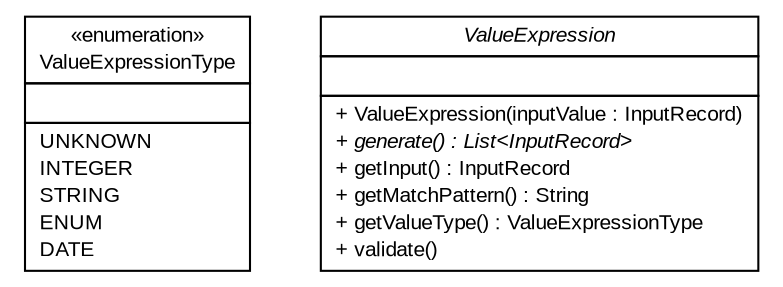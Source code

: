 #!/usr/local/bin/dot
#
# Class diagram 
# Generated by UMLGraph version R5_6 (http://www.umlgraph.org/)
#

digraph G {
	edge [fontname="arial",fontsize=10,labelfontname="arial",labelfontsize=10];
	node [fontname="arial",fontsize=10,shape=plaintext];
	nodesep=0.25;
	ranksep=0.5;
	// com.github.mkolisnyk.aerial.expressions.ValueExpressionType
	c612 [label=<<table title="com.github.mkolisnyk.aerial.expressions.ValueExpressionType" border="0" cellborder="1" cellspacing="0" cellpadding="2" port="p" href="./ValueExpressionType.html">
		<tr><td><table border="0" cellspacing="0" cellpadding="1">
<tr><td align="center" balign="center"> &#171;enumeration&#187; </td></tr>
<tr><td align="center" balign="center"> ValueExpressionType </td></tr>
		</table></td></tr>
		<tr><td><table border="0" cellspacing="0" cellpadding="1">
<tr><td align="left" balign="left">  </td></tr>
		</table></td></tr>
		<tr><td><table border="0" cellspacing="0" cellpadding="1">
<tr><td align="left" balign="left"> UNKNOWN </td></tr>
<tr><td align="left" balign="left"> INTEGER </td></tr>
<tr><td align="left" balign="left"> STRING </td></tr>
<tr><td align="left" balign="left"> ENUM </td></tr>
<tr><td align="left" balign="left"> DATE </td></tr>
		</table></td></tr>
		</table>>, URL="./ValueExpressionType.html", fontname="arial", fontcolor="black", fontsize=10.0];
	// com.github.mkolisnyk.aerial.expressions.ValueExpression
	c613 [label=<<table title="com.github.mkolisnyk.aerial.expressions.ValueExpression" border="0" cellborder="1" cellspacing="0" cellpadding="2" port="p" href="./ValueExpression.html">
		<tr><td><table border="0" cellspacing="0" cellpadding="1">
<tr><td align="center" balign="center"><font face="arial italic"> ValueExpression </font></td></tr>
		</table></td></tr>
		<tr><td><table border="0" cellspacing="0" cellpadding="1">
<tr><td align="left" balign="left">  </td></tr>
		</table></td></tr>
		<tr><td><table border="0" cellspacing="0" cellpadding="1">
<tr><td align="left" balign="left"> + ValueExpression(inputValue : InputRecord) </td></tr>
<tr><td align="left" balign="left"><font face="arial italic" point-size="10.0"> + generate() : List&lt;InputRecord&gt; </font></td></tr>
<tr><td align="left" balign="left"> + getInput() : InputRecord </td></tr>
<tr><td align="left" balign="left"> + getMatchPattern() : String </td></tr>
<tr><td align="left" balign="left"> + getValueType() : ValueExpressionType </td></tr>
<tr><td align="left" balign="left"> + validate() </td></tr>
		</table></td></tr>
		</table>>, URL="./ValueExpression.html", fontname="arial", fontcolor="black", fontsize=10.0];
}

